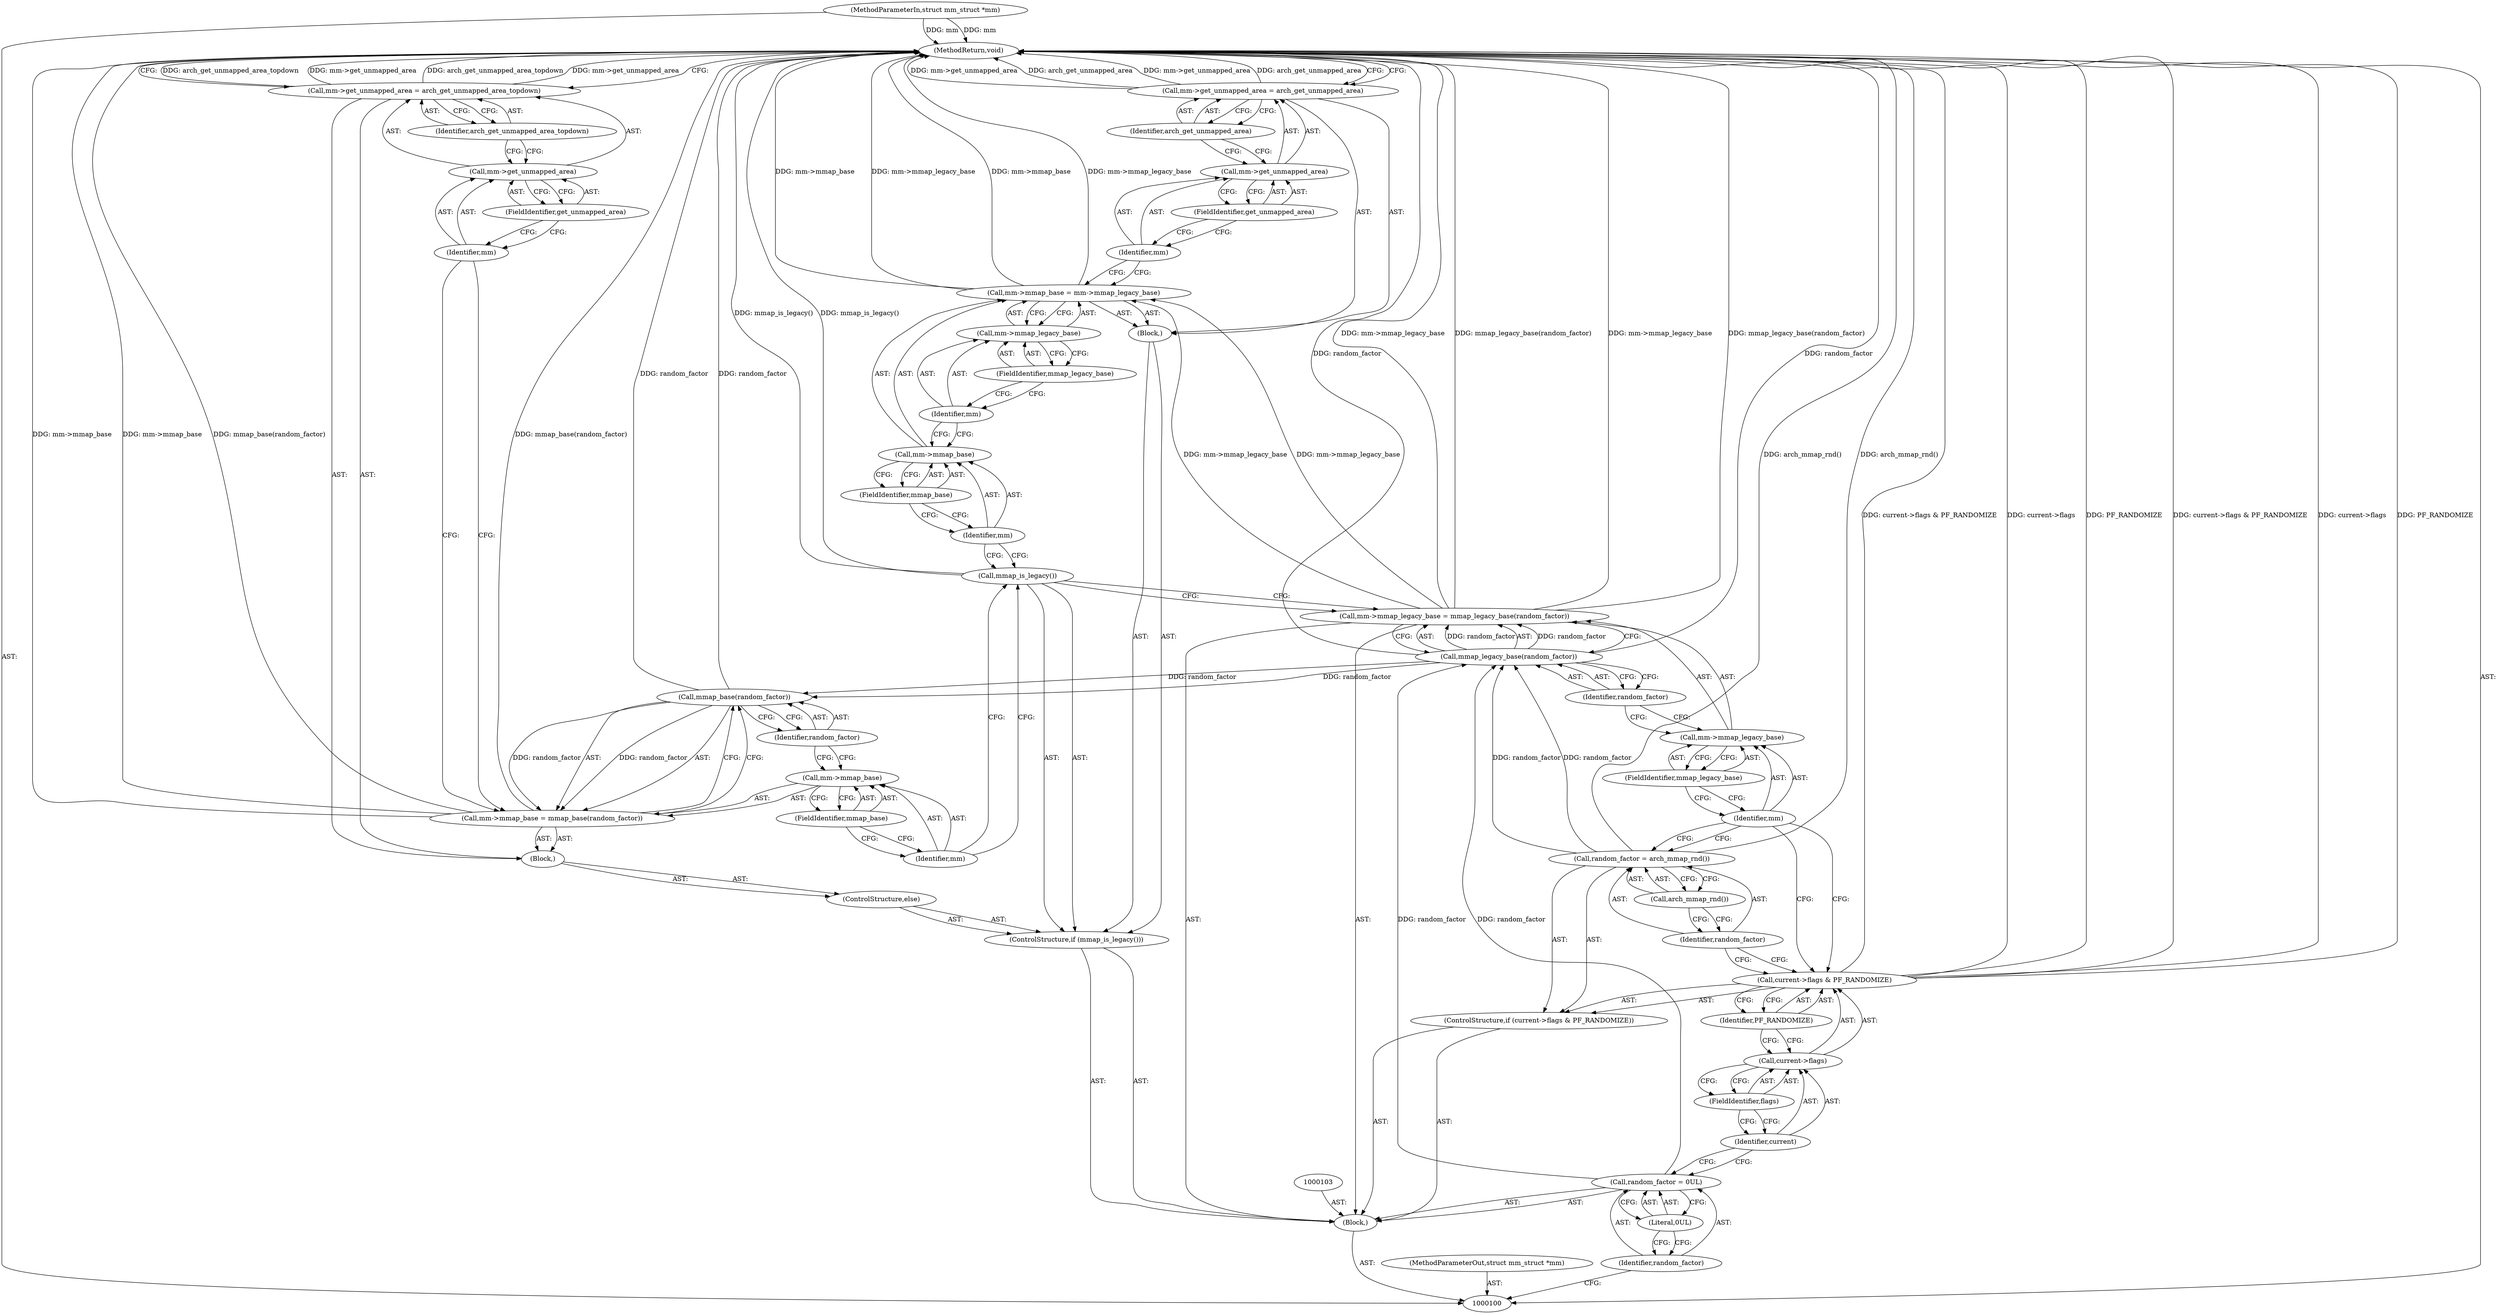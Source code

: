 digraph "1_linux_8b8addf891de8a00e4d39fc32f93f7c5eb8feceb" {
"1000150" [label="(MethodReturn,void)"];
"1000101" [label="(MethodParameterIn,struct mm_struct *mm)"];
"1000186" [label="(MethodParameterOut,struct mm_struct *mm)"];
"1000122" [label="(ControlStructure,if (mmap_is_legacy()))"];
"1000124" [label="(Block,)"];
"1000123" [label="(Call,mmap_is_legacy())"];
"1000129" [label="(Call,mm->mmap_legacy_base)"];
"1000130" [label="(Identifier,mm)"];
"1000131" [label="(FieldIdentifier,mmap_legacy_base)"];
"1000125" [label="(Call,mm->mmap_base = mm->mmap_legacy_base)"];
"1000126" [label="(Call,mm->mmap_base)"];
"1000127" [label="(Identifier,mm)"];
"1000128" [label="(FieldIdentifier,mmap_base)"];
"1000132" [label="(Call,mm->get_unmapped_area = arch_get_unmapped_area)"];
"1000133" [label="(Call,mm->get_unmapped_area)"];
"1000134" [label="(Identifier,mm)"];
"1000136" [label="(Identifier,arch_get_unmapped_area)"];
"1000135" [label="(FieldIdentifier,get_unmapped_area)"];
"1000137" [label="(ControlStructure,else)"];
"1000138" [label="(Block,)"];
"1000143" [label="(Call,mmap_base(random_factor))"];
"1000139" [label="(Call,mm->mmap_base = mmap_base(random_factor))"];
"1000140" [label="(Call,mm->mmap_base)"];
"1000141" [label="(Identifier,mm)"];
"1000144" [label="(Identifier,random_factor)"];
"1000142" [label="(FieldIdentifier,mmap_base)"];
"1000145" [label="(Call,mm->get_unmapped_area = arch_get_unmapped_area_topdown)"];
"1000146" [label="(Call,mm->get_unmapped_area)"];
"1000147" [label="(Identifier,mm)"];
"1000149" [label="(Identifier,arch_get_unmapped_area_topdown)"];
"1000148" [label="(FieldIdentifier,get_unmapped_area)"];
"1000102" [label="(Block,)"];
"1000104" [label="(Call,random_factor = 0UL)"];
"1000105" [label="(Identifier,random_factor)"];
"1000106" [label="(Literal,0UL)"];
"1000111" [label="(FieldIdentifier,flags)"];
"1000107" [label="(ControlStructure,if (current->flags & PF_RANDOMIZE))"];
"1000112" [label="(Identifier,PF_RANDOMIZE)"];
"1000108" [label="(Call,current->flags & PF_RANDOMIZE)"];
"1000109" [label="(Call,current->flags)"];
"1000110" [label="(Identifier,current)"];
"1000115" [label="(Call,arch_mmap_rnd())"];
"1000113" [label="(Call,random_factor = arch_mmap_rnd())"];
"1000114" [label="(Identifier,random_factor)"];
"1000116" [label="(Call,mm->mmap_legacy_base = mmap_legacy_base(random_factor))"];
"1000117" [label="(Call,mm->mmap_legacy_base)"];
"1000118" [label="(Identifier,mm)"];
"1000120" [label="(Call,mmap_legacy_base(random_factor))"];
"1000121" [label="(Identifier,random_factor)"];
"1000119" [label="(FieldIdentifier,mmap_legacy_base)"];
"1000150" -> "1000100"  [label="AST: "];
"1000150" -> "1000132"  [label="CFG: "];
"1000150" -> "1000145"  [label="CFG: "];
"1000116" -> "1000150"  [label="DDG: mm->mmap_legacy_base"];
"1000116" -> "1000150"  [label="DDG: mmap_legacy_base(random_factor)"];
"1000125" -> "1000150"  [label="DDG: mm->mmap_base"];
"1000125" -> "1000150"  [label="DDG: mm->mmap_legacy_base"];
"1000108" -> "1000150"  [label="DDG: current->flags & PF_RANDOMIZE"];
"1000108" -> "1000150"  [label="DDG: current->flags"];
"1000108" -> "1000150"  [label="DDG: PF_RANDOMIZE"];
"1000139" -> "1000150"  [label="DDG: mm->mmap_base"];
"1000139" -> "1000150"  [label="DDG: mmap_base(random_factor)"];
"1000145" -> "1000150"  [label="DDG: arch_get_unmapped_area_topdown"];
"1000145" -> "1000150"  [label="DDG: mm->get_unmapped_area"];
"1000123" -> "1000150"  [label="DDG: mmap_is_legacy()"];
"1000143" -> "1000150"  [label="DDG: random_factor"];
"1000113" -> "1000150"  [label="DDG: arch_mmap_rnd()"];
"1000120" -> "1000150"  [label="DDG: random_factor"];
"1000132" -> "1000150"  [label="DDG: mm->get_unmapped_area"];
"1000132" -> "1000150"  [label="DDG: arch_get_unmapped_area"];
"1000101" -> "1000150"  [label="DDG: mm"];
"1000101" -> "1000100"  [label="AST: "];
"1000101" -> "1000150"  [label="DDG: mm"];
"1000186" -> "1000100"  [label="AST: "];
"1000122" -> "1000102"  [label="AST: "];
"1000123" -> "1000122"  [label="AST: "];
"1000124" -> "1000122"  [label="AST: "];
"1000137" -> "1000122"  [label="AST: "];
"1000124" -> "1000122"  [label="AST: "];
"1000125" -> "1000124"  [label="AST: "];
"1000132" -> "1000124"  [label="AST: "];
"1000123" -> "1000122"  [label="AST: "];
"1000123" -> "1000116"  [label="CFG: "];
"1000127" -> "1000123"  [label="CFG: "];
"1000141" -> "1000123"  [label="CFG: "];
"1000123" -> "1000150"  [label="DDG: mmap_is_legacy()"];
"1000129" -> "1000125"  [label="AST: "];
"1000129" -> "1000131"  [label="CFG: "];
"1000130" -> "1000129"  [label="AST: "];
"1000131" -> "1000129"  [label="AST: "];
"1000125" -> "1000129"  [label="CFG: "];
"1000130" -> "1000129"  [label="AST: "];
"1000130" -> "1000126"  [label="CFG: "];
"1000131" -> "1000130"  [label="CFG: "];
"1000131" -> "1000129"  [label="AST: "];
"1000131" -> "1000130"  [label="CFG: "];
"1000129" -> "1000131"  [label="CFG: "];
"1000125" -> "1000124"  [label="AST: "];
"1000125" -> "1000129"  [label="CFG: "];
"1000126" -> "1000125"  [label="AST: "];
"1000129" -> "1000125"  [label="AST: "];
"1000134" -> "1000125"  [label="CFG: "];
"1000125" -> "1000150"  [label="DDG: mm->mmap_base"];
"1000125" -> "1000150"  [label="DDG: mm->mmap_legacy_base"];
"1000116" -> "1000125"  [label="DDG: mm->mmap_legacy_base"];
"1000126" -> "1000125"  [label="AST: "];
"1000126" -> "1000128"  [label="CFG: "];
"1000127" -> "1000126"  [label="AST: "];
"1000128" -> "1000126"  [label="AST: "];
"1000130" -> "1000126"  [label="CFG: "];
"1000127" -> "1000126"  [label="AST: "];
"1000127" -> "1000123"  [label="CFG: "];
"1000128" -> "1000127"  [label="CFG: "];
"1000128" -> "1000126"  [label="AST: "];
"1000128" -> "1000127"  [label="CFG: "];
"1000126" -> "1000128"  [label="CFG: "];
"1000132" -> "1000124"  [label="AST: "];
"1000132" -> "1000136"  [label="CFG: "];
"1000133" -> "1000132"  [label="AST: "];
"1000136" -> "1000132"  [label="AST: "];
"1000150" -> "1000132"  [label="CFG: "];
"1000132" -> "1000150"  [label="DDG: mm->get_unmapped_area"];
"1000132" -> "1000150"  [label="DDG: arch_get_unmapped_area"];
"1000133" -> "1000132"  [label="AST: "];
"1000133" -> "1000135"  [label="CFG: "];
"1000134" -> "1000133"  [label="AST: "];
"1000135" -> "1000133"  [label="AST: "];
"1000136" -> "1000133"  [label="CFG: "];
"1000134" -> "1000133"  [label="AST: "];
"1000134" -> "1000125"  [label="CFG: "];
"1000135" -> "1000134"  [label="CFG: "];
"1000136" -> "1000132"  [label="AST: "];
"1000136" -> "1000133"  [label="CFG: "];
"1000132" -> "1000136"  [label="CFG: "];
"1000135" -> "1000133"  [label="AST: "];
"1000135" -> "1000134"  [label="CFG: "];
"1000133" -> "1000135"  [label="CFG: "];
"1000137" -> "1000122"  [label="AST: "];
"1000138" -> "1000137"  [label="AST: "];
"1000138" -> "1000137"  [label="AST: "];
"1000139" -> "1000138"  [label="AST: "];
"1000145" -> "1000138"  [label="AST: "];
"1000143" -> "1000139"  [label="AST: "];
"1000143" -> "1000144"  [label="CFG: "];
"1000144" -> "1000143"  [label="AST: "];
"1000139" -> "1000143"  [label="CFG: "];
"1000143" -> "1000150"  [label="DDG: random_factor"];
"1000143" -> "1000139"  [label="DDG: random_factor"];
"1000120" -> "1000143"  [label="DDG: random_factor"];
"1000139" -> "1000138"  [label="AST: "];
"1000139" -> "1000143"  [label="CFG: "];
"1000140" -> "1000139"  [label="AST: "];
"1000143" -> "1000139"  [label="AST: "];
"1000147" -> "1000139"  [label="CFG: "];
"1000139" -> "1000150"  [label="DDG: mm->mmap_base"];
"1000139" -> "1000150"  [label="DDG: mmap_base(random_factor)"];
"1000143" -> "1000139"  [label="DDG: random_factor"];
"1000140" -> "1000139"  [label="AST: "];
"1000140" -> "1000142"  [label="CFG: "];
"1000141" -> "1000140"  [label="AST: "];
"1000142" -> "1000140"  [label="AST: "];
"1000144" -> "1000140"  [label="CFG: "];
"1000141" -> "1000140"  [label="AST: "];
"1000141" -> "1000123"  [label="CFG: "];
"1000142" -> "1000141"  [label="CFG: "];
"1000144" -> "1000143"  [label="AST: "];
"1000144" -> "1000140"  [label="CFG: "];
"1000143" -> "1000144"  [label="CFG: "];
"1000142" -> "1000140"  [label="AST: "];
"1000142" -> "1000141"  [label="CFG: "];
"1000140" -> "1000142"  [label="CFG: "];
"1000145" -> "1000138"  [label="AST: "];
"1000145" -> "1000149"  [label="CFG: "];
"1000146" -> "1000145"  [label="AST: "];
"1000149" -> "1000145"  [label="AST: "];
"1000150" -> "1000145"  [label="CFG: "];
"1000145" -> "1000150"  [label="DDG: arch_get_unmapped_area_topdown"];
"1000145" -> "1000150"  [label="DDG: mm->get_unmapped_area"];
"1000146" -> "1000145"  [label="AST: "];
"1000146" -> "1000148"  [label="CFG: "];
"1000147" -> "1000146"  [label="AST: "];
"1000148" -> "1000146"  [label="AST: "];
"1000149" -> "1000146"  [label="CFG: "];
"1000147" -> "1000146"  [label="AST: "];
"1000147" -> "1000139"  [label="CFG: "];
"1000148" -> "1000147"  [label="CFG: "];
"1000149" -> "1000145"  [label="AST: "];
"1000149" -> "1000146"  [label="CFG: "];
"1000145" -> "1000149"  [label="CFG: "];
"1000148" -> "1000146"  [label="AST: "];
"1000148" -> "1000147"  [label="CFG: "];
"1000146" -> "1000148"  [label="CFG: "];
"1000102" -> "1000100"  [label="AST: "];
"1000103" -> "1000102"  [label="AST: "];
"1000104" -> "1000102"  [label="AST: "];
"1000107" -> "1000102"  [label="AST: "];
"1000116" -> "1000102"  [label="AST: "];
"1000122" -> "1000102"  [label="AST: "];
"1000104" -> "1000102"  [label="AST: "];
"1000104" -> "1000106"  [label="CFG: "];
"1000105" -> "1000104"  [label="AST: "];
"1000106" -> "1000104"  [label="AST: "];
"1000110" -> "1000104"  [label="CFG: "];
"1000104" -> "1000120"  [label="DDG: random_factor"];
"1000105" -> "1000104"  [label="AST: "];
"1000105" -> "1000100"  [label="CFG: "];
"1000106" -> "1000105"  [label="CFG: "];
"1000106" -> "1000104"  [label="AST: "];
"1000106" -> "1000105"  [label="CFG: "];
"1000104" -> "1000106"  [label="CFG: "];
"1000111" -> "1000109"  [label="AST: "];
"1000111" -> "1000110"  [label="CFG: "];
"1000109" -> "1000111"  [label="CFG: "];
"1000107" -> "1000102"  [label="AST: "];
"1000108" -> "1000107"  [label="AST: "];
"1000113" -> "1000107"  [label="AST: "];
"1000112" -> "1000108"  [label="AST: "];
"1000112" -> "1000109"  [label="CFG: "];
"1000108" -> "1000112"  [label="CFG: "];
"1000108" -> "1000107"  [label="AST: "];
"1000108" -> "1000112"  [label="CFG: "];
"1000109" -> "1000108"  [label="AST: "];
"1000112" -> "1000108"  [label="AST: "];
"1000114" -> "1000108"  [label="CFG: "];
"1000118" -> "1000108"  [label="CFG: "];
"1000108" -> "1000150"  [label="DDG: current->flags & PF_RANDOMIZE"];
"1000108" -> "1000150"  [label="DDG: current->flags"];
"1000108" -> "1000150"  [label="DDG: PF_RANDOMIZE"];
"1000109" -> "1000108"  [label="AST: "];
"1000109" -> "1000111"  [label="CFG: "];
"1000110" -> "1000109"  [label="AST: "];
"1000111" -> "1000109"  [label="AST: "];
"1000112" -> "1000109"  [label="CFG: "];
"1000110" -> "1000109"  [label="AST: "];
"1000110" -> "1000104"  [label="CFG: "];
"1000111" -> "1000110"  [label="CFG: "];
"1000115" -> "1000113"  [label="AST: "];
"1000115" -> "1000114"  [label="CFG: "];
"1000113" -> "1000115"  [label="CFG: "];
"1000113" -> "1000107"  [label="AST: "];
"1000113" -> "1000115"  [label="CFG: "];
"1000114" -> "1000113"  [label="AST: "];
"1000115" -> "1000113"  [label="AST: "];
"1000118" -> "1000113"  [label="CFG: "];
"1000113" -> "1000150"  [label="DDG: arch_mmap_rnd()"];
"1000113" -> "1000120"  [label="DDG: random_factor"];
"1000114" -> "1000113"  [label="AST: "];
"1000114" -> "1000108"  [label="CFG: "];
"1000115" -> "1000114"  [label="CFG: "];
"1000116" -> "1000102"  [label="AST: "];
"1000116" -> "1000120"  [label="CFG: "];
"1000117" -> "1000116"  [label="AST: "];
"1000120" -> "1000116"  [label="AST: "];
"1000123" -> "1000116"  [label="CFG: "];
"1000116" -> "1000150"  [label="DDG: mm->mmap_legacy_base"];
"1000116" -> "1000150"  [label="DDG: mmap_legacy_base(random_factor)"];
"1000120" -> "1000116"  [label="DDG: random_factor"];
"1000116" -> "1000125"  [label="DDG: mm->mmap_legacy_base"];
"1000117" -> "1000116"  [label="AST: "];
"1000117" -> "1000119"  [label="CFG: "];
"1000118" -> "1000117"  [label="AST: "];
"1000119" -> "1000117"  [label="AST: "];
"1000121" -> "1000117"  [label="CFG: "];
"1000118" -> "1000117"  [label="AST: "];
"1000118" -> "1000113"  [label="CFG: "];
"1000118" -> "1000108"  [label="CFG: "];
"1000119" -> "1000118"  [label="CFG: "];
"1000120" -> "1000116"  [label="AST: "];
"1000120" -> "1000121"  [label="CFG: "];
"1000121" -> "1000120"  [label="AST: "];
"1000116" -> "1000120"  [label="CFG: "];
"1000120" -> "1000150"  [label="DDG: random_factor"];
"1000120" -> "1000116"  [label="DDG: random_factor"];
"1000104" -> "1000120"  [label="DDG: random_factor"];
"1000113" -> "1000120"  [label="DDG: random_factor"];
"1000120" -> "1000143"  [label="DDG: random_factor"];
"1000121" -> "1000120"  [label="AST: "];
"1000121" -> "1000117"  [label="CFG: "];
"1000120" -> "1000121"  [label="CFG: "];
"1000119" -> "1000117"  [label="AST: "];
"1000119" -> "1000118"  [label="CFG: "];
"1000117" -> "1000119"  [label="CFG: "];
}
